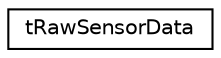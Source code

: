 digraph "Graphical Class Hierarchy"
{
  edge [fontname="Helvetica",fontsize="10",labelfontname="Helvetica",labelfontsize="10"];
  node [fontname="Helvetica",fontsize="10",shape=record];
  rankdir="LR";
  Node1 [label="tRawSensorData",height=0.2,width=0.4,color="black", fillcolor="white", style="filled",URL="$structt_raw_sensor_data.html"];
}
